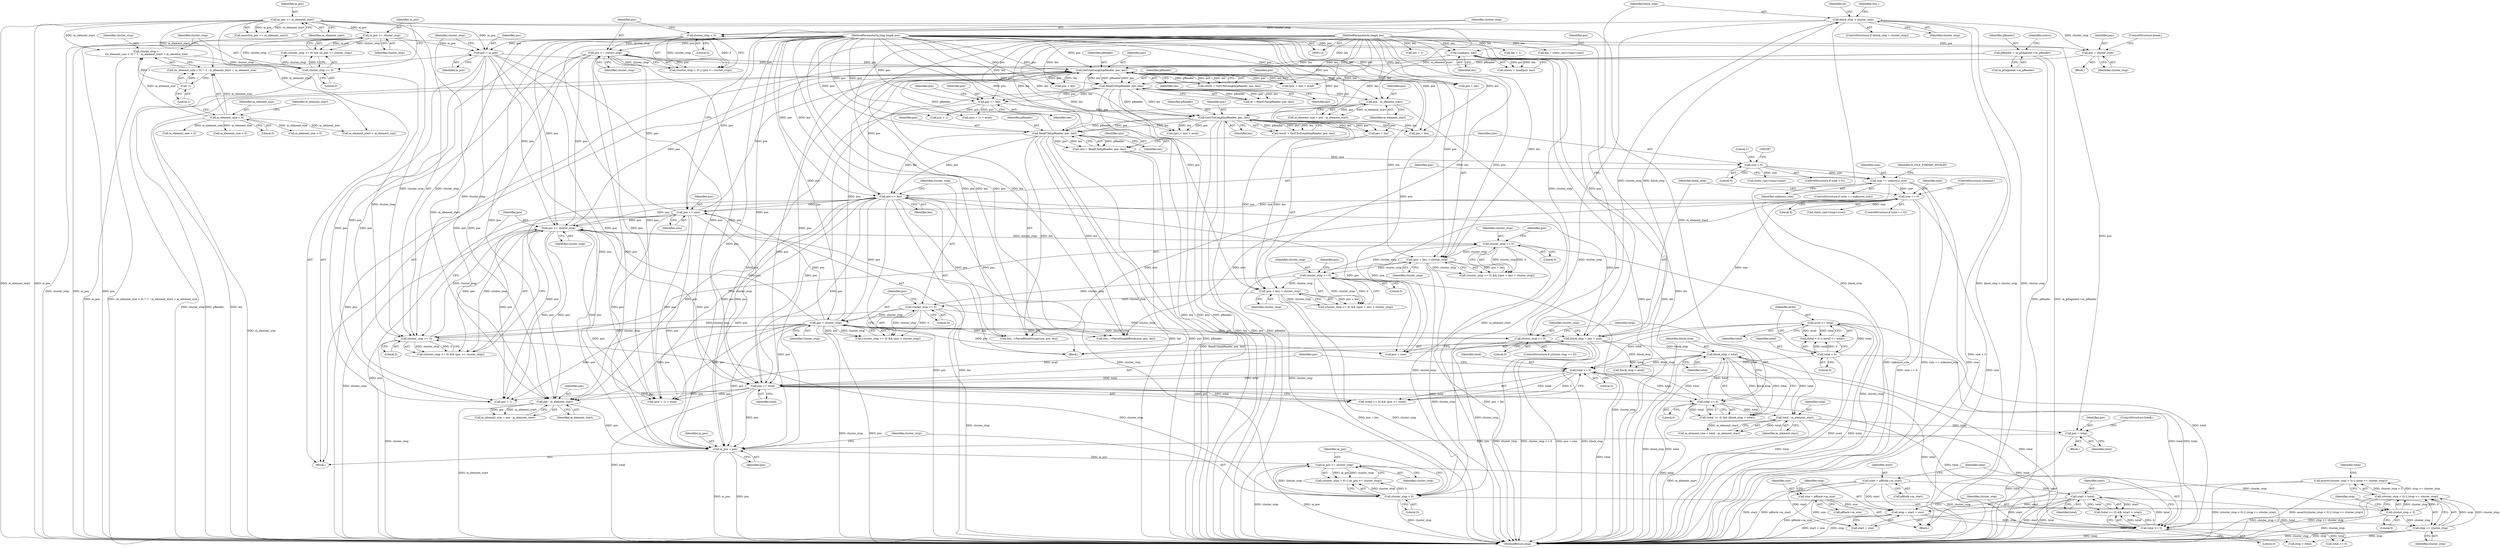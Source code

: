 digraph "0_Android_cc274e2abe8b2a6698a5c47d8aa4bb45f1f9538d_44@API" {
"1000578" [label="(Call,assert((cluster_stop < 0) || (stop <= cluster_stop)))"];
"1000579" [label="(Call,(cluster_stop < 0) || (stop <= cluster_stop))"];
"1000580" [label="(Call,cluster_stop < 0)"];
"1000523" [label="(Call,m_pos <= cluster_stop)"];
"1000515" [label="(Call,m_pos = pos)"];
"1000441" [label="(Call,pos = cluster_stop)"];
"1000427" [label="(Call,block_stop > cluster_stop)"];
"1000416" [label="(Call,block_stop = pos + size)"];
"1000397" [label="(Call,pos += len)"];
"1000377" [label="(Call,ReadUInt(pReader, pos, len))"];
"1000336" [label="(Call,GetUIntLength(pReader, pos, len))"];
"1000282" [label="(Call,ReadUInt(pReader, pos, len))"];
"1000241" [label="(Call,GetUIntLength(pReader, pos, len))"];
"1000165" [label="(Call,pReader = m_pSegment->m_pReader)"];
"1000120" [label="(MethodParameterIn,long long& pos)"];
"1000193" [label="(Call,pos = m_pos)"];
"1000160" [label="(Call,m_pos >= cluster_stop)"];
"1000136" [label="(Call,m_pos >= m_element_start)"];
"1000157" [label="(Call,cluster_stop >= 0)"];
"1000144" [label="(Call,cluster_stop =\n (m_element_size < 0) ? -1 : m_element_start + m_element_size)"];
"1000150" [label="(Call,-1)"];
"1000147" [label="(Call,m_element_size < 0)"];
"1000508" [label="(Call,pos <= cluster_stop)"];
"1000500" [label="(Call,pos += size)"];
"1000411" [label="(Call,size == 0)"];
"1000392" [label="(Call,size == unknown_size)"];
"1000382" [label="(Call,size < 0)"];
"1000375" [label="(Call,size = ReadUInt(pReader, pos, len))"];
"1000405" [label="(Call,pos > cluster_stop)"];
"1000402" [label="(Call,cluster_stop >= 0)"];
"1000356" [label="(Call,cluster_stop >= 0)"];
"1000264" [label="(Call,(pos + len) > cluster_stop)"];
"1000121" [label="(MethodParameterIn,long& len)"];
"1000261" [label="(Call,cluster_stop >= 0)"];
"1000200" [label="(Call,cluster_stop >= 0)"];
"1000505" [label="(Call,cluster_stop < 0)"];
"1000422" [label="(Call,cluster_stop >= 0)"];
"1000203" [label="(Call,pos >= cluster_stop)"];
"1000359" [label="(Call,(pos + len) > cluster_stop)"];
"1000212" [label="(Call,pos >= total)"];
"1000209" [label="(Call,total >= 0)"];
"1000187" [label="(Call,total < 0)"];
"1000448" [label="(Call,total >= 0)"];
"1000451" [label="(Call,block_stop > total)"];
"1000190" [label="(Call,avail <= total)"];
"1000126" [label="(Call,Load(pos, len))"];
"1000319" [label="(Call,pos += len)"];
"1000460" [label="(Call,pos = total)"];
"1000457" [label="(Call,total - m_element_start)"];
"1000222" [label="(Call,pos - m_element_start)"];
"1000315" [label="(Call,pos - m_element_start)"];
"1000520" [label="(Call,cluster_stop < 0)"];
"1000583" [label="(Call,stop <= cluster_stop)"];
"1000573" [label="(Call,stop = start + size)"];
"1000550" [label="(Call,start = pBlock->m_start)"];
"1000560" [label="(Call,start > total)"];
"1000557" [label="(Call,total >= 0)"];
"1000567" [label="(Call,size = pBlock->m_size)"];
"1000227" [label="(Call,(pos + 1) > avail)"];
"1000283" [label="(Identifier,pReader)"];
"1000204" [label="(Identifier,pos)"];
"1000224" [label="(Identifier,m_element_start)"];
"1000124" [label="(Call,status = Load(pos, len))"];
"1000241" [label="(Call,GetUIntLength(pReader, pos, len))"];
"1000359" [label="(Call,(pos + len) > cluster_stop)"];
"1000137" [label="(Identifier,m_pos)"];
"1000443" [label="(Identifier,cluster_stop)"];
"1000523" [label="(Call,m_pos <= cluster_stop)"];
"1000573" [label="(Call,stop = start + size)"];
"1000507" [label="(Literal,0)"];
"1000463" [label="(ControlStructure,break;)"];
"1000367" [label="(Call,(pos + len) > avail)"];
"1000416" [label="(Call,block_stop = pos + size)"];
"1000203" [label="(Call,pos >= cluster_stop)"];
"1000264" [label="(Call,(pos + len) > cluster_stop)"];
"1000406" [label="(Identifier,pos)"];
"1000458" [label="(Identifier,total)"];
"1000399" [label="(Identifier,len)"];
"1000166" [label="(Identifier,pReader)"];
"1000386" [label="(Call,static_cast<long>(size))"];
"1000552" [label="(Call,pBlock->m_start)"];
"1000357" [label="(Identifier,cluster_stop)"];
"1000567" [label="(Call,size = pBlock->m_size)"];
"1000187" [label="(Call,total < 0)"];
"1000417" [label="(Identifier,block_stop)"];
"1000272" [label="(Call,(pos + len) > avail)"];
"1000442" [label="(Identifier,pos)"];
"1000127" [label="(Identifier,pos)"];
"1000510" [label="(Identifier,cluster_stop)"];
"1000472" [label="(Call,static_cast<long>(size))"];
"1000201" [label="(Identifier,cluster_stop)"];
"1000428" [label="(Identifier,block_stop)"];
"1000375" [label="(Call,size = ReadUInt(pReader, pos, len))"];
"1000233" [label="(Call,len = 1)"];
"1000213" [label="(Identifier,pos)"];
"1000405" [label="(Call,pos > cluster_stop)"];
"1000135" [label="(Call,assert(m_pos >= m_element_start))"];
"1000260" [label="(Call,(cluster_stop >= 0) && ((pos + len) > cluster_stop))"];
"1000519" [label="(Call,(cluster_stop < 0) || (m_pos <= cluster_stop))"];
"1000450" [label="(Literal,0)"];
"1000268" [label="(Identifier,cluster_stop)"];
"1000325" [label="(Identifier,pos)"];
"1000434" [label="(Identifier,id)"];
"1000355" [label="(Call,(cluster_stop >= 0) && ((pos + len) > cluster_stop))"];
"1000470" [label="(Call,len = static_cast<long>(size))"];
"1000426" [label="(ControlStructure,if (block_stop > cluster_stop))"];
"1000506" [label="(Identifier,cluster_stop)"];
"1000404" [label="(Literal,0)"];
"1000188" [label="(Identifier,total)"];
"1000222" [label="(Call,pos - m_element_start)"];
"1000316" [label="(Identifier,pos)"];
"1000339" [label="(Identifier,len)"];
"1000199" [label="(Call,(cluster_stop >= 0) && (pos >= cluster_stop))"];
"1000423" [label="(Identifier,cluster_stop)"];
"1000460" [label="(Call,pos = total)"];
"1000165" [label="(Call,pReader = m_pSegment->m_pReader)"];
"1000209" [label="(Call,total >= 0)"];
"1000560" [label="(Call,start > total)"];
"1000173" [label="(Identifier,status)"];
"1000520" [label="(Call,cluster_stop < 0)"];
"1000361" [label="(Identifier,pos)"];
"1000496" [label="(Call,this_->ParseSimpleBlock(size, pos, len))"];
"1000194" [label="(Identifier,pos)"];
"1000336" [label="(Call,GetUIntLength(pReader, pos, len))"];
"1000265" [label="(Call,pos + len)"];
"1000517" [label="(Identifier,pos)"];
"1000524" [label="(Identifier,m_pos)"];
"1000329" [label="(Call,len = 1)"];
"1000324" [label="(Call,pos + 1)"];
"1000568" [label="(Identifier,size)"];
"1000152" [label="(Call,m_element_start + m_element_size)"];
"1000424" [label="(Literal,0)"];
"1000212" [label="(Call,pos >= total)"];
"1000381" [label="(ControlStructure,if (size < 0))"];
"1000429" [label="(Identifier,cluster_stop)"];
"1000159" [label="(Literal,0)"];
"1000191" [label="(Identifier,avail)"];
"1000120" [label="(MethodParameterIn,long long& pos)"];
"1000261" [label="(Call,cluster_stop >= 0)"];
"1000505" [label="(Call,cluster_stop < 0)"];
"1000162" [label="(Identifier,cluster_stop)"];
"1000418" [label="(Call,pos + size)"];
"1000217" [label="(Call,m_element_size < 0)"];
"1000138" [label="(Identifier,m_element_start)"];
"1000157" [label="(Call,cluster_stop >= 0)"];
"1000392" [label="(Call,size == unknown_size)"];
"1000550" [label="(Call,start = pBlock->m_start)"];
"1000144" [label="(Call,cluster_stop =\n (m_element_size < 0) ? -1 : m_element_start + m_element_size)"];
"1000500" [label="(Call,pos += size)"];
"1000410" [label="(ControlStructure,if (size == 0))"];
"1000588" [label="(Call,total >= 0)"];
"1000189" [label="(Literal,0)"];
"1000376" [label="(Identifier,size)"];
"1000382" [label="(Call,size < 0)"];
"1000384" [label="(Literal,0)"];
"1000579" [label="(Call,(cluster_stop < 0) || (stop <= cluster_stop))"];
"1000323" [label="(Call,(pos + 1) > avail)"];
"1000284" [label="(Identifier,pos)"];
"1000242" [label="(Identifier,pReader)"];
"1000282" [label="(Call,ReadUInt(pReader, pos, len))"];
"1000148" [label="(Identifier,m_element_size)"];
"1000228" [label="(Call,pos + 1)"];
"1000530" [label="(Block,)"];
"1000153" [label="(Identifier,m_element_start)"];
"1000412" [label="(Identifier,size)"];
"1000396" [label="(Identifier,E_FILE_FORMAT_INVALID)"];
"1000561" [label="(Identifier,start)"];
"1000334" [label="(Call,result = GetUIntLength(pReader, pos, len))"];
"1000448" [label="(Call,total >= 0)"];
"1000427" [label="(Call,block_stop > cluster_stop)"];
"1000393" [label="(Identifier,size)"];
"1000444" [label="(ControlStructure,break;)"];
"1000451" [label="(Call,block_stop > total)"];
"1000582" [label="(Literal,0)"];
"1000151" [label="(Literal,1)"];
"1000379" [label="(Identifier,pos)"];
"1000459" [label="(Identifier,m_element_start)"];
"1000263" [label="(Literal,0)"];
"1000190" [label="(Call,avail <= total)"];
"1000161" [label="(Identifier,m_pos)"];
"1000452" [label="(Identifier,block_stop)"];
"1000455" [label="(Call,m_element_size = total - m_element_start)"];
"1000461" [label="(Identifier,pos)"];
"1000285" [label="(Identifier,len)"];
"1000585" [label="(Identifier,cluster_stop)"];
"1000200" [label="(Call,cluster_stop >= 0)"];
"1000186" [label="(Call,(total < 0) || (avail <= total))"];
"1000411" [label="(Call,size == 0)"];
"1000525" [label="(Identifier,cluster_stop)"];
"1000558" [label="(Identifier,total)"];
"1000195" [label="(Identifier,m_pos)"];
"1000383" [label="(Identifier,size)"];
"1000583" [label="(Call,stop <= cluster_stop)"];
"1000380" [label="(Identifier,len)"];
"1000569" [label="(Call,pBlock->m_size)"];
"1000557" [label="(Call,total >= 0)"];
"1000337" [label="(Identifier,pReader)"];
"1000521" [label="(Identifier,cluster_stop)"];
"1000447" [label="(Call,(total >= 0) && (block_stop > total))"];
"1000377" [label="(Call,ReadUInt(pReader, pos, len))"];
"1000441" [label="(Call,pos = cluster_stop)"];
"1000315" [label="(Call,pos - m_element_start)"];
"1000266" [label="(Identifier,pos)"];
"1000211" [label="(Literal,0)"];
"1000197" [label="(Block,)"];
"1000126" [label="(Call,Load(pos, len))"];
"1000244" [label="(Identifier,len)"];
"1000363" [label="(Identifier,cluster_stop)"];
"1000478" [label="(Identifier,this_)"];
"1000407" [label="(Identifier,cluster_stop)"];
"1000146" [label="(Call,(m_element_size < 0) ? -1 : m_element_start + m_element_size)"];
"1000121" [label="(MethodParameterIn,long& len)"];
"1000516" [label="(Identifier,m_pos)"];
"1000522" [label="(Literal,0)"];
"1000158" [label="(Identifier,cluster_stop)"];
"1000502" [label="(Identifier,size)"];
"1000149" [label="(Literal,0)"];
"1000223" [label="(Identifier,pos)"];
"1000122" [label="(Block,)"];
"1000574" [label="(Identifier,stop)"];
"1000401" [label="(Call,(cluster_stop >= 0) && (pos > cluster_stop))"];
"1000147" [label="(Call,m_element_size < 0)"];
"1000394" [label="(Identifier,unknown_size)"];
"1000562" [label="(Identifier,total)"];
"1000193" [label="(Call,pos = m_pos)"];
"1000449" [label="(Identifier,total)"];
"1000591" [label="(Call,stop > total)"];
"1000512" [label="(Call,m_element_size > 0)"];
"1000391" [label="(ControlStructure,if (size == unknown_size))"];
"1000262" [label="(Identifier,cluster_stop)"];
"1000414" [label="(ControlStructure,continue;)"];
"1000320" [label="(Identifier,pos)"];
"1000338" [label="(Identifier,pos)"];
"1000580" [label="(Call,cluster_stop < 0)"];
"1000192" [label="(Identifier,total)"];
"1000378" [label="(Identifier,pReader)"];
"1000239" [label="(Call,result = GetUIntLength(pReader, pos, len))"];
"1000599" [label="(MethodReturn,long)"];
"1000280" [label="(Call,id = ReadUInt(pReader, pos, len))"];
"1000156" [label="(Call,(cluster_stop >= 0) && (m_pos >= cluster_stop))"];
"1000128" [label="(Identifier,len)"];
"1000575" [label="(Call,start + size)"];
"1000321" [label="(Identifier,len)"];
"1000589" [label="(Identifier,total)"];
"1000220" [label="(Call,m_element_size = pos - m_element_start)"];
"1000584" [label="(Identifier,stop)"];
"1000150" [label="(Call,-1)"];
"1000454" [label="(Block,)"];
"1000313" [label="(Call,m_element_size = pos - m_element_start)"];
"1000210" [label="(Identifier,total)"];
"1000368" [label="(Call,pos + len)"];
"1000581" [label="(Identifier,cluster_stop)"];
"1000509" [label="(Identifier,pos)"];
"1000390" [label="(Literal,1)"];
"1000578" [label="(Call,assert((cluster_stop < 0) || (stop <= cluster_stop)))"];
"1000508" [label="(Call,pos <= cluster_stop)"];
"1000453" [label="(Identifier,total)"];
"1000145" [label="(Identifier,cluster_stop)"];
"1000214" [label="(Identifier,total)"];
"1000397" [label="(Call,pos += len)"];
"1000457" [label="(Call,total - m_element_start)"];
"1000205" [label="(Identifier,cluster_stop)"];
"1000402" [label="(Call,cluster_stop >= 0)"];
"1000559" [label="(Literal,0)"];
"1000501" [label="(Identifier,pos)"];
"1000487" [label="(Call,this_->ParseBlockGroup(size, pos, len))"];
"1000466" [label="(Call,block_stop > avail)"];
"1000515" [label="(Call,m_pos = pos)"];
"1000413" [label="(Literal,0)"];
"1000273" [label="(Call,pos + len)"];
"1000356" [label="(Call,cluster_stop >= 0)"];
"1000358" [label="(Literal,0)"];
"1000319" [label="(Call,pos += len)"];
"1000551" [label="(Identifier,start)"];
"1000556" [label="(Call,(total >= 0) && (start > total))"];
"1000243" [label="(Identifier,pos)"];
"1000430" [label="(Block,)"];
"1000504" [label="(Call,(cluster_stop < 0) || (pos <= cluster_stop))"];
"1000421" [label="(ControlStructure,if (cluster_stop >= 0))"];
"1000398" [label="(Identifier,pos)"];
"1000360" [label="(Call,pos + len)"];
"1000422" [label="(Call,cluster_stop >= 0)"];
"1000208" [label="(Call,(total >= 0) && (pos >= total))"];
"1000317" [label="(Identifier,m_element_start)"];
"1000160" [label="(Call,m_pos >= cluster_stop)"];
"1000462" [label="(Identifier,total)"];
"1000202" [label="(Literal,0)"];
"1000167" [label="(Call,m_pSegment->m_pReader)"];
"1000403" [label="(Identifier,cluster_stop)"];
"1000310" [label="(Call,m_element_size < 0)"];
"1000136" [label="(Call,m_pos >= m_element_start)"];
"1000578" -> "1000530"  [label="AST: "];
"1000578" -> "1000579"  [label="CFG: "];
"1000579" -> "1000578"  [label="AST: "];
"1000589" -> "1000578"  [label="CFG: "];
"1000578" -> "1000599"  [label="DDG: (cluster_stop < 0) || (stop <= cluster_stop)"];
"1000578" -> "1000599"  [label="DDG: assert((cluster_stop < 0) || (stop <= cluster_stop))"];
"1000579" -> "1000578"  [label="DDG: cluster_stop < 0"];
"1000579" -> "1000578"  [label="DDG: stop <= cluster_stop"];
"1000579" -> "1000580"  [label="CFG: "];
"1000579" -> "1000583"  [label="CFG: "];
"1000580" -> "1000579"  [label="AST: "];
"1000583" -> "1000579"  [label="AST: "];
"1000579" -> "1000599"  [label="DDG: cluster_stop < 0"];
"1000579" -> "1000599"  [label="DDG: stop <= cluster_stop"];
"1000580" -> "1000579"  [label="DDG: cluster_stop"];
"1000580" -> "1000579"  [label="DDG: 0"];
"1000583" -> "1000579"  [label="DDG: stop"];
"1000583" -> "1000579"  [label="DDG: cluster_stop"];
"1000580" -> "1000582"  [label="CFG: "];
"1000581" -> "1000580"  [label="AST: "];
"1000582" -> "1000580"  [label="AST: "];
"1000584" -> "1000580"  [label="CFG: "];
"1000580" -> "1000599"  [label="DDG: cluster_stop"];
"1000523" -> "1000580"  [label="DDG: cluster_stop"];
"1000520" -> "1000580"  [label="DDG: cluster_stop"];
"1000580" -> "1000583"  [label="DDG: cluster_stop"];
"1000523" -> "1000519"  [label="AST: "];
"1000523" -> "1000525"  [label="CFG: "];
"1000524" -> "1000523"  [label="AST: "];
"1000525" -> "1000523"  [label="AST: "];
"1000519" -> "1000523"  [label="CFG: "];
"1000523" -> "1000599"  [label="DDG: cluster_stop"];
"1000523" -> "1000599"  [label="DDG: m_pos"];
"1000523" -> "1000519"  [label="DDG: m_pos"];
"1000523" -> "1000519"  [label="DDG: cluster_stop"];
"1000515" -> "1000523"  [label="DDG: m_pos"];
"1000520" -> "1000523"  [label="DDG: cluster_stop"];
"1000515" -> "1000122"  [label="AST: "];
"1000515" -> "1000517"  [label="CFG: "];
"1000516" -> "1000515"  [label="AST: "];
"1000517" -> "1000515"  [label="AST: "];
"1000521" -> "1000515"  [label="CFG: "];
"1000515" -> "1000599"  [label="DDG: m_pos"];
"1000515" -> "1000599"  [label="DDG: pos"];
"1000441" -> "1000515"  [label="DDG: pos"];
"1000460" -> "1000515"  [label="DDG: pos"];
"1000193" -> "1000515"  [label="DDG: pos"];
"1000222" -> "1000515"  [label="DDG: pos"];
"1000508" -> "1000515"  [label="DDG: pos"];
"1000315" -> "1000515"  [label="DDG: pos"];
"1000500" -> "1000515"  [label="DDG: pos"];
"1000405" -> "1000515"  [label="DDG: pos"];
"1000203" -> "1000515"  [label="DDG: pos"];
"1000282" -> "1000515"  [label="DDG: pos"];
"1000397" -> "1000515"  [label="DDG: pos"];
"1000212" -> "1000515"  [label="DDG: pos"];
"1000120" -> "1000515"  [label="DDG: pos"];
"1000441" -> "1000430"  [label="AST: "];
"1000441" -> "1000443"  [label="CFG: "];
"1000442" -> "1000441"  [label="AST: "];
"1000443" -> "1000441"  [label="AST: "];
"1000444" -> "1000441"  [label="CFG: "];
"1000427" -> "1000441"  [label="DDG: cluster_stop"];
"1000120" -> "1000441"  [label="DDG: pos"];
"1000427" -> "1000426"  [label="AST: "];
"1000427" -> "1000429"  [label="CFG: "];
"1000428" -> "1000427"  [label="AST: "];
"1000429" -> "1000427"  [label="AST: "];
"1000434" -> "1000427"  [label="CFG: "];
"1000478" -> "1000427"  [label="CFG: "];
"1000427" -> "1000599"  [label="DDG: block_stop"];
"1000427" -> "1000599"  [label="DDG: block_stop > cluster_stop"];
"1000427" -> "1000599"  [label="DDG: cluster_stop"];
"1000416" -> "1000427"  [label="DDG: block_stop"];
"1000422" -> "1000427"  [label="DDG: cluster_stop"];
"1000427" -> "1000505"  [label="DDG: cluster_stop"];
"1000427" -> "1000520"  [label="DDG: cluster_stop"];
"1000416" -> "1000197"  [label="AST: "];
"1000416" -> "1000418"  [label="CFG: "];
"1000417" -> "1000416"  [label="AST: "];
"1000418" -> "1000416"  [label="AST: "];
"1000423" -> "1000416"  [label="CFG: "];
"1000416" -> "1000599"  [label="DDG: pos + size"];
"1000416" -> "1000599"  [label="DDG: block_stop"];
"1000397" -> "1000416"  [label="DDG: pos"];
"1000405" -> "1000416"  [label="DDG: pos"];
"1000120" -> "1000416"  [label="DDG: pos"];
"1000411" -> "1000416"  [label="DDG: size"];
"1000416" -> "1000451"  [label="DDG: block_stop"];
"1000416" -> "1000466"  [label="DDG: block_stop"];
"1000397" -> "1000197"  [label="AST: "];
"1000397" -> "1000399"  [label="CFG: "];
"1000398" -> "1000397"  [label="AST: "];
"1000399" -> "1000397"  [label="AST: "];
"1000403" -> "1000397"  [label="CFG: "];
"1000397" -> "1000599"  [label="DDG: pos"];
"1000397" -> "1000599"  [label="DDG: len"];
"1000397" -> "1000203"  [label="DDG: pos"];
"1000397" -> "1000212"  [label="DDG: pos"];
"1000397" -> "1000222"  [label="DDG: pos"];
"1000397" -> "1000227"  [label="DDG: pos"];
"1000397" -> "1000228"  [label="DDG: pos"];
"1000397" -> "1000241"  [label="DDG: pos"];
"1000377" -> "1000397"  [label="DDG: len"];
"1000377" -> "1000397"  [label="DDG: pos"];
"1000121" -> "1000397"  [label="DDG: len"];
"1000120" -> "1000397"  [label="DDG: pos"];
"1000397" -> "1000405"  [label="DDG: pos"];
"1000397" -> "1000418"  [label="DDG: pos"];
"1000397" -> "1000487"  [label="DDG: pos"];
"1000397" -> "1000496"  [label="DDG: pos"];
"1000397" -> "1000500"  [label="DDG: pos"];
"1000377" -> "1000375"  [label="AST: "];
"1000377" -> "1000380"  [label="CFG: "];
"1000378" -> "1000377"  [label="AST: "];
"1000379" -> "1000377"  [label="AST: "];
"1000380" -> "1000377"  [label="AST: "];
"1000375" -> "1000377"  [label="CFG: "];
"1000377" -> "1000599"  [label="DDG: len"];
"1000377" -> "1000599"  [label="DDG: pos"];
"1000377" -> "1000599"  [label="DDG: pReader"];
"1000377" -> "1000241"  [label="DDG: pReader"];
"1000377" -> "1000241"  [label="DDG: len"];
"1000377" -> "1000375"  [label="DDG: pReader"];
"1000377" -> "1000375"  [label="DDG: pos"];
"1000377" -> "1000375"  [label="DDG: len"];
"1000336" -> "1000377"  [label="DDG: pReader"];
"1000336" -> "1000377"  [label="DDG: pos"];
"1000336" -> "1000377"  [label="DDG: len"];
"1000120" -> "1000377"  [label="DDG: pos"];
"1000121" -> "1000377"  [label="DDG: len"];
"1000377" -> "1000487"  [label="DDG: len"];
"1000377" -> "1000496"  [label="DDG: len"];
"1000336" -> "1000334"  [label="AST: "];
"1000336" -> "1000339"  [label="CFG: "];
"1000337" -> "1000336"  [label="AST: "];
"1000338" -> "1000336"  [label="AST: "];
"1000339" -> "1000336"  [label="AST: "];
"1000334" -> "1000336"  [label="CFG: "];
"1000336" -> "1000599"  [label="DDG: len"];
"1000336" -> "1000599"  [label="DDG: pos"];
"1000336" -> "1000599"  [label="DDG: pReader"];
"1000336" -> "1000334"  [label="DDG: pReader"];
"1000336" -> "1000334"  [label="DDG: pos"];
"1000336" -> "1000334"  [label="DDG: len"];
"1000282" -> "1000336"  [label="DDG: pReader"];
"1000282" -> "1000336"  [label="DDG: len"];
"1000120" -> "1000336"  [label="DDG: pos"];
"1000319" -> "1000336"  [label="DDG: pos"];
"1000121" -> "1000336"  [label="DDG: len"];
"1000336" -> "1000359"  [label="DDG: pos"];
"1000336" -> "1000359"  [label="DDG: len"];
"1000336" -> "1000360"  [label="DDG: pos"];
"1000336" -> "1000360"  [label="DDG: len"];
"1000336" -> "1000367"  [label="DDG: pos"];
"1000336" -> "1000367"  [label="DDG: len"];
"1000336" -> "1000368"  [label="DDG: pos"];
"1000336" -> "1000368"  [label="DDG: len"];
"1000282" -> "1000280"  [label="AST: "];
"1000282" -> "1000285"  [label="CFG: "];
"1000283" -> "1000282"  [label="AST: "];
"1000284" -> "1000282"  [label="AST: "];
"1000285" -> "1000282"  [label="AST: "];
"1000280" -> "1000282"  [label="CFG: "];
"1000282" -> "1000599"  [label="DDG: len"];
"1000282" -> "1000599"  [label="DDG: pos"];
"1000282" -> "1000599"  [label="DDG: pReader"];
"1000282" -> "1000280"  [label="DDG: pReader"];
"1000282" -> "1000280"  [label="DDG: pos"];
"1000282" -> "1000280"  [label="DDG: len"];
"1000241" -> "1000282"  [label="DDG: pReader"];
"1000241" -> "1000282"  [label="DDG: pos"];
"1000241" -> "1000282"  [label="DDG: len"];
"1000120" -> "1000282"  [label="DDG: pos"];
"1000121" -> "1000282"  [label="DDG: len"];
"1000282" -> "1000315"  [label="DDG: pos"];
"1000282" -> "1000319"  [label="DDG: len"];
"1000282" -> "1000319"  [label="DDG: pos"];
"1000241" -> "1000239"  [label="AST: "];
"1000241" -> "1000244"  [label="CFG: "];
"1000242" -> "1000241"  [label="AST: "];
"1000243" -> "1000241"  [label="AST: "];
"1000244" -> "1000241"  [label="AST: "];
"1000239" -> "1000241"  [label="CFG: "];
"1000241" -> "1000599"  [label="DDG: pReader"];
"1000241" -> "1000599"  [label="DDG: len"];
"1000241" -> "1000599"  [label="DDG: pos"];
"1000241" -> "1000239"  [label="DDG: pReader"];
"1000241" -> "1000239"  [label="DDG: pos"];
"1000241" -> "1000239"  [label="DDG: len"];
"1000165" -> "1000241"  [label="DDG: pReader"];
"1000120" -> "1000241"  [label="DDG: pos"];
"1000193" -> "1000241"  [label="DDG: pos"];
"1000508" -> "1000241"  [label="DDG: pos"];
"1000500" -> "1000241"  [label="DDG: pos"];
"1000405" -> "1000241"  [label="DDG: pos"];
"1000203" -> "1000241"  [label="DDG: pos"];
"1000212" -> "1000241"  [label="DDG: pos"];
"1000126" -> "1000241"  [label="DDG: len"];
"1000121" -> "1000241"  [label="DDG: len"];
"1000241" -> "1000264"  [label="DDG: pos"];
"1000241" -> "1000264"  [label="DDG: len"];
"1000241" -> "1000265"  [label="DDG: pos"];
"1000241" -> "1000265"  [label="DDG: len"];
"1000241" -> "1000272"  [label="DDG: pos"];
"1000241" -> "1000272"  [label="DDG: len"];
"1000241" -> "1000273"  [label="DDG: pos"];
"1000241" -> "1000273"  [label="DDG: len"];
"1000165" -> "1000122"  [label="AST: "];
"1000165" -> "1000167"  [label="CFG: "];
"1000166" -> "1000165"  [label="AST: "];
"1000167" -> "1000165"  [label="AST: "];
"1000173" -> "1000165"  [label="CFG: "];
"1000165" -> "1000599"  [label="DDG: pReader"];
"1000165" -> "1000599"  [label="DDG: m_pSegment->m_pReader"];
"1000120" -> "1000119"  [label="AST: "];
"1000120" -> "1000599"  [label="DDG: pos"];
"1000120" -> "1000126"  [label="DDG: pos"];
"1000120" -> "1000193"  [label="DDG: pos"];
"1000120" -> "1000203"  [label="DDG: pos"];
"1000120" -> "1000212"  [label="DDG: pos"];
"1000120" -> "1000222"  [label="DDG: pos"];
"1000120" -> "1000227"  [label="DDG: pos"];
"1000120" -> "1000228"  [label="DDG: pos"];
"1000120" -> "1000264"  [label="DDG: pos"];
"1000120" -> "1000265"  [label="DDG: pos"];
"1000120" -> "1000272"  [label="DDG: pos"];
"1000120" -> "1000273"  [label="DDG: pos"];
"1000120" -> "1000315"  [label="DDG: pos"];
"1000120" -> "1000319"  [label="DDG: pos"];
"1000120" -> "1000323"  [label="DDG: pos"];
"1000120" -> "1000324"  [label="DDG: pos"];
"1000120" -> "1000359"  [label="DDG: pos"];
"1000120" -> "1000360"  [label="DDG: pos"];
"1000120" -> "1000367"  [label="DDG: pos"];
"1000120" -> "1000368"  [label="DDG: pos"];
"1000120" -> "1000405"  [label="DDG: pos"];
"1000120" -> "1000418"  [label="DDG: pos"];
"1000120" -> "1000460"  [label="DDG: pos"];
"1000120" -> "1000487"  [label="DDG: pos"];
"1000120" -> "1000496"  [label="DDG: pos"];
"1000120" -> "1000500"  [label="DDG: pos"];
"1000120" -> "1000508"  [label="DDG: pos"];
"1000193" -> "1000122"  [label="AST: "];
"1000193" -> "1000195"  [label="CFG: "];
"1000194" -> "1000193"  [label="AST: "];
"1000195" -> "1000193"  [label="AST: "];
"1000201" -> "1000193"  [label="CFG: "];
"1000193" -> "1000599"  [label="DDG: m_pos"];
"1000160" -> "1000193"  [label="DDG: m_pos"];
"1000136" -> "1000193"  [label="DDG: m_pos"];
"1000193" -> "1000203"  [label="DDG: pos"];
"1000193" -> "1000212"  [label="DDG: pos"];
"1000193" -> "1000222"  [label="DDG: pos"];
"1000193" -> "1000227"  [label="DDG: pos"];
"1000193" -> "1000228"  [label="DDG: pos"];
"1000160" -> "1000156"  [label="AST: "];
"1000160" -> "1000162"  [label="CFG: "];
"1000161" -> "1000160"  [label="AST: "];
"1000162" -> "1000160"  [label="AST: "];
"1000156" -> "1000160"  [label="CFG: "];
"1000160" -> "1000599"  [label="DDG: cluster_stop"];
"1000160" -> "1000599"  [label="DDG: m_pos"];
"1000160" -> "1000156"  [label="DDG: m_pos"];
"1000160" -> "1000156"  [label="DDG: cluster_stop"];
"1000136" -> "1000160"  [label="DDG: m_pos"];
"1000157" -> "1000160"  [label="DDG: cluster_stop"];
"1000160" -> "1000200"  [label="DDG: cluster_stop"];
"1000136" -> "1000135"  [label="AST: "];
"1000136" -> "1000138"  [label="CFG: "];
"1000137" -> "1000136"  [label="AST: "];
"1000138" -> "1000136"  [label="AST: "];
"1000135" -> "1000136"  [label="CFG: "];
"1000136" -> "1000599"  [label="DDG: m_element_start"];
"1000136" -> "1000599"  [label="DDG: m_pos"];
"1000136" -> "1000135"  [label="DDG: m_pos"];
"1000136" -> "1000135"  [label="DDG: m_element_start"];
"1000136" -> "1000144"  [label="DDG: m_element_start"];
"1000136" -> "1000146"  [label="DDG: m_element_start"];
"1000136" -> "1000152"  [label="DDG: m_element_start"];
"1000136" -> "1000222"  [label="DDG: m_element_start"];
"1000136" -> "1000315"  [label="DDG: m_element_start"];
"1000136" -> "1000457"  [label="DDG: m_element_start"];
"1000157" -> "1000156"  [label="AST: "];
"1000157" -> "1000159"  [label="CFG: "];
"1000158" -> "1000157"  [label="AST: "];
"1000159" -> "1000157"  [label="AST: "];
"1000161" -> "1000157"  [label="CFG: "];
"1000156" -> "1000157"  [label="CFG: "];
"1000157" -> "1000599"  [label="DDG: cluster_stop"];
"1000157" -> "1000156"  [label="DDG: cluster_stop"];
"1000157" -> "1000156"  [label="DDG: 0"];
"1000144" -> "1000157"  [label="DDG: cluster_stop"];
"1000157" -> "1000200"  [label="DDG: cluster_stop"];
"1000144" -> "1000122"  [label="AST: "];
"1000144" -> "1000146"  [label="CFG: "];
"1000145" -> "1000144"  [label="AST: "];
"1000146" -> "1000144"  [label="AST: "];
"1000158" -> "1000144"  [label="CFG: "];
"1000144" -> "1000599"  [label="DDG: (m_element_size < 0) ? -1 : m_element_start + m_element_size"];
"1000150" -> "1000144"  [label="DDG: 1"];
"1000147" -> "1000144"  [label="DDG: m_element_size"];
"1000150" -> "1000146"  [label="AST: "];
"1000150" -> "1000151"  [label="CFG: "];
"1000151" -> "1000150"  [label="AST: "];
"1000146" -> "1000150"  [label="CFG: "];
"1000150" -> "1000146"  [label="DDG: 1"];
"1000147" -> "1000146"  [label="AST: "];
"1000147" -> "1000149"  [label="CFG: "];
"1000148" -> "1000147"  [label="AST: "];
"1000149" -> "1000147"  [label="AST: "];
"1000151" -> "1000147"  [label="CFG: "];
"1000153" -> "1000147"  [label="CFG: "];
"1000147" -> "1000599"  [label="DDG: m_element_size"];
"1000147" -> "1000146"  [label="DDG: m_element_size"];
"1000147" -> "1000152"  [label="DDG: m_element_size"];
"1000147" -> "1000217"  [label="DDG: m_element_size"];
"1000147" -> "1000310"  [label="DDG: m_element_size"];
"1000147" -> "1000512"  [label="DDG: m_element_size"];
"1000508" -> "1000504"  [label="AST: "];
"1000508" -> "1000510"  [label="CFG: "];
"1000509" -> "1000508"  [label="AST: "];
"1000510" -> "1000508"  [label="AST: "];
"1000504" -> "1000508"  [label="CFG: "];
"1000508" -> "1000200"  [label="DDG: cluster_stop"];
"1000508" -> "1000203"  [label="DDG: pos"];
"1000508" -> "1000212"  [label="DDG: pos"];
"1000508" -> "1000222"  [label="DDG: pos"];
"1000508" -> "1000227"  [label="DDG: pos"];
"1000508" -> "1000228"  [label="DDG: pos"];
"1000508" -> "1000504"  [label="DDG: pos"];
"1000508" -> "1000504"  [label="DDG: cluster_stop"];
"1000500" -> "1000508"  [label="DDG: pos"];
"1000505" -> "1000508"  [label="DDG: cluster_stop"];
"1000500" -> "1000197"  [label="AST: "];
"1000500" -> "1000502"  [label="CFG: "];
"1000501" -> "1000500"  [label="AST: "];
"1000502" -> "1000500"  [label="AST: "];
"1000506" -> "1000500"  [label="CFG: "];
"1000500" -> "1000599"  [label="DDG: size"];
"1000500" -> "1000203"  [label="DDG: pos"];
"1000500" -> "1000212"  [label="DDG: pos"];
"1000500" -> "1000222"  [label="DDG: pos"];
"1000500" -> "1000227"  [label="DDG: pos"];
"1000500" -> "1000228"  [label="DDG: pos"];
"1000411" -> "1000500"  [label="DDG: size"];
"1000405" -> "1000500"  [label="DDG: pos"];
"1000411" -> "1000410"  [label="AST: "];
"1000411" -> "1000413"  [label="CFG: "];
"1000412" -> "1000411"  [label="AST: "];
"1000413" -> "1000411"  [label="AST: "];
"1000414" -> "1000411"  [label="CFG: "];
"1000417" -> "1000411"  [label="CFG: "];
"1000411" -> "1000599"  [label="DDG: size == 0"];
"1000411" -> "1000599"  [label="DDG: size"];
"1000392" -> "1000411"  [label="DDG: size"];
"1000411" -> "1000418"  [label="DDG: size"];
"1000411" -> "1000472"  [label="DDG: size"];
"1000411" -> "1000487"  [label="DDG: size"];
"1000411" -> "1000496"  [label="DDG: size"];
"1000392" -> "1000391"  [label="AST: "];
"1000392" -> "1000394"  [label="CFG: "];
"1000393" -> "1000392"  [label="AST: "];
"1000394" -> "1000392"  [label="AST: "];
"1000396" -> "1000392"  [label="CFG: "];
"1000398" -> "1000392"  [label="CFG: "];
"1000392" -> "1000599"  [label="DDG: unknown_size"];
"1000392" -> "1000599"  [label="DDG: size == unknown_size"];
"1000392" -> "1000599"  [label="DDG: size"];
"1000382" -> "1000392"  [label="DDG: size"];
"1000382" -> "1000381"  [label="AST: "];
"1000382" -> "1000384"  [label="CFG: "];
"1000383" -> "1000382"  [label="AST: "];
"1000384" -> "1000382"  [label="AST: "];
"1000387" -> "1000382"  [label="CFG: "];
"1000390" -> "1000382"  [label="CFG: "];
"1000382" -> "1000599"  [label="DDG: size < 0"];
"1000375" -> "1000382"  [label="DDG: size"];
"1000382" -> "1000386"  [label="DDG: size"];
"1000375" -> "1000197"  [label="AST: "];
"1000376" -> "1000375"  [label="AST: "];
"1000383" -> "1000375"  [label="CFG: "];
"1000375" -> "1000599"  [label="DDG: ReadUInt(pReader, pos, len)"];
"1000405" -> "1000401"  [label="AST: "];
"1000405" -> "1000407"  [label="CFG: "];
"1000406" -> "1000405"  [label="AST: "];
"1000407" -> "1000405"  [label="AST: "];
"1000401" -> "1000405"  [label="CFG: "];
"1000405" -> "1000599"  [label="DDG: cluster_stop"];
"1000405" -> "1000599"  [label="DDG: pos"];
"1000405" -> "1000200"  [label="DDG: cluster_stop"];
"1000405" -> "1000203"  [label="DDG: pos"];
"1000405" -> "1000212"  [label="DDG: pos"];
"1000405" -> "1000222"  [label="DDG: pos"];
"1000405" -> "1000227"  [label="DDG: pos"];
"1000405" -> "1000228"  [label="DDG: pos"];
"1000405" -> "1000401"  [label="DDG: pos"];
"1000405" -> "1000401"  [label="DDG: cluster_stop"];
"1000402" -> "1000405"  [label="DDG: cluster_stop"];
"1000405" -> "1000418"  [label="DDG: pos"];
"1000405" -> "1000422"  [label="DDG: cluster_stop"];
"1000405" -> "1000487"  [label="DDG: pos"];
"1000405" -> "1000496"  [label="DDG: pos"];
"1000402" -> "1000401"  [label="AST: "];
"1000402" -> "1000404"  [label="CFG: "];
"1000403" -> "1000402"  [label="AST: "];
"1000404" -> "1000402"  [label="AST: "];
"1000406" -> "1000402"  [label="CFG: "];
"1000401" -> "1000402"  [label="CFG: "];
"1000402" -> "1000599"  [label="DDG: cluster_stop"];
"1000402" -> "1000200"  [label="DDG: cluster_stop"];
"1000402" -> "1000401"  [label="DDG: cluster_stop"];
"1000402" -> "1000401"  [label="DDG: 0"];
"1000356" -> "1000402"  [label="DDG: cluster_stop"];
"1000359" -> "1000402"  [label="DDG: cluster_stop"];
"1000402" -> "1000422"  [label="DDG: cluster_stop"];
"1000356" -> "1000355"  [label="AST: "];
"1000356" -> "1000358"  [label="CFG: "];
"1000357" -> "1000356"  [label="AST: "];
"1000358" -> "1000356"  [label="AST: "];
"1000361" -> "1000356"  [label="CFG: "];
"1000355" -> "1000356"  [label="CFG: "];
"1000356" -> "1000599"  [label="DDG: cluster_stop"];
"1000356" -> "1000355"  [label="DDG: cluster_stop"];
"1000356" -> "1000355"  [label="DDG: 0"];
"1000264" -> "1000356"  [label="DDG: cluster_stop"];
"1000261" -> "1000356"  [label="DDG: cluster_stop"];
"1000356" -> "1000359"  [label="DDG: cluster_stop"];
"1000264" -> "1000260"  [label="AST: "];
"1000264" -> "1000268"  [label="CFG: "];
"1000265" -> "1000264"  [label="AST: "];
"1000268" -> "1000264"  [label="AST: "];
"1000260" -> "1000264"  [label="CFG: "];
"1000264" -> "1000599"  [label="DDG: pos + len"];
"1000264" -> "1000599"  [label="DDG: cluster_stop"];
"1000264" -> "1000260"  [label="DDG: pos + len"];
"1000264" -> "1000260"  [label="DDG: cluster_stop"];
"1000121" -> "1000264"  [label="DDG: len"];
"1000261" -> "1000264"  [label="DDG: cluster_stop"];
"1000264" -> "1000520"  [label="DDG: cluster_stop"];
"1000121" -> "1000119"  [label="AST: "];
"1000121" -> "1000599"  [label="DDG: len"];
"1000121" -> "1000126"  [label="DDG: len"];
"1000121" -> "1000233"  [label="DDG: len"];
"1000121" -> "1000265"  [label="DDG: len"];
"1000121" -> "1000272"  [label="DDG: len"];
"1000121" -> "1000273"  [label="DDG: len"];
"1000121" -> "1000319"  [label="DDG: len"];
"1000121" -> "1000329"  [label="DDG: len"];
"1000121" -> "1000359"  [label="DDG: len"];
"1000121" -> "1000360"  [label="DDG: len"];
"1000121" -> "1000367"  [label="DDG: len"];
"1000121" -> "1000368"  [label="DDG: len"];
"1000121" -> "1000470"  [label="DDG: len"];
"1000121" -> "1000487"  [label="DDG: len"];
"1000121" -> "1000496"  [label="DDG: len"];
"1000261" -> "1000260"  [label="AST: "];
"1000261" -> "1000263"  [label="CFG: "];
"1000262" -> "1000261"  [label="AST: "];
"1000263" -> "1000261"  [label="AST: "];
"1000266" -> "1000261"  [label="CFG: "];
"1000260" -> "1000261"  [label="CFG: "];
"1000261" -> "1000599"  [label="DDG: cluster_stop"];
"1000261" -> "1000260"  [label="DDG: cluster_stop"];
"1000261" -> "1000260"  [label="DDG: 0"];
"1000200" -> "1000261"  [label="DDG: cluster_stop"];
"1000203" -> "1000261"  [label="DDG: cluster_stop"];
"1000261" -> "1000520"  [label="DDG: cluster_stop"];
"1000200" -> "1000199"  [label="AST: "];
"1000200" -> "1000202"  [label="CFG: "];
"1000201" -> "1000200"  [label="AST: "];
"1000202" -> "1000200"  [label="AST: "];
"1000204" -> "1000200"  [label="CFG: "];
"1000199" -> "1000200"  [label="CFG: "];
"1000200" -> "1000599"  [label="DDG: cluster_stop"];
"1000200" -> "1000199"  [label="DDG: cluster_stop"];
"1000200" -> "1000199"  [label="DDG: 0"];
"1000505" -> "1000200"  [label="DDG: cluster_stop"];
"1000200" -> "1000203"  [label="DDG: cluster_stop"];
"1000200" -> "1000520"  [label="DDG: cluster_stop"];
"1000505" -> "1000504"  [label="AST: "];
"1000505" -> "1000507"  [label="CFG: "];
"1000506" -> "1000505"  [label="AST: "];
"1000507" -> "1000505"  [label="AST: "];
"1000509" -> "1000505"  [label="CFG: "];
"1000504" -> "1000505"  [label="CFG: "];
"1000505" -> "1000504"  [label="DDG: cluster_stop"];
"1000505" -> "1000504"  [label="DDG: 0"];
"1000422" -> "1000505"  [label="DDG: cluster_stop"];
"1000422" -> "1000421"  [label="AST: "];
"1000422" -> "1000424"  [label="CFG: "];
"1000423" -> "1000422"  [label="AST: "];
"1000424" -> "1000422"  [label="AST: "];
"1000428" -> "1000422"  [label="CFG: "];
"1000449" -> "1000422"  [label="CFG: "];
"1000422" -> "1000599"  [label="DDG: cluster_stop"];
"1000422" -> "1000599"  [label="DDG: cluster_stop >= 0"];
"1000422" -> "1000520"  [label="DDG: cluster_stop"];
"1000203" -> "1000199"  [label="AST: "];
"1000203" -> "1000205"  [label="CFG: "];
"1000204" -> "1000203"  [label="AST: "];
"1000205" -> "1000203"  [label="AST: "];
"1000199" -> "1000203"  [label="CFG: "];
"1000203" -> "1000599"  [label="DDG: cluster_stop"];
"1000203" -> "1000199"  [label="DDG: pos"];
"1000203" -> "1000199"  [label="DDG: cluster_stop"];
"1000203" -> "1000212"  [label="DDG: pos"];
"1000203" -> "1000222"  [label="DDG: pos"];
"1000203" -> "1000227"  [label="DDG: pos"];
"1000203" -> "1000228"  [label="DDG: pos"];
"1000203" -> "1000520"  [label="DDG: cluster_stop"];
"1000359" -> "1000355"  [label="AST: "];
"1000359" -> "1000363"  [label="CFG: "];
"1000360" -> "1000359"  [label="AST: "];
"1000363" -> "1000359"  [label="AST: "];
"1000355" -> "1000359"  [label="CFG: "];
"1000359" -> "1000599"  [label="DDG: pos + len"];
"1000359" -> "1000599"  [label="DDG: cluster_stop"];
"1000359" -> "1000355"  [label="DDG: pos + len"];
"1000359" -> "1000355"  [label="DDG: cluster_stop"];
"1000212" -> "1000208"  [label="AST: "];
"1000212" -> "1000214"  [label="CFG: "];
"1000213" -> "1000212"  [label="AST: "];
"1000214" -> "1000212"  [label="AST: "];
"1000208" -> "1000212"  [label="CFG: "];
"1000212" -> "1000599"  [label="DDG: total"];
"1000212" -> "1000209"  [label="DDG: total"];
"1000212" -> "1000208"  [label="DDG: pos"];
"1000212" -> "1000208"  [label="DDG: total"];
"1000209" -> "1000212"  [label="DDG: total"];
"1000212" -> "1000222"  [label="DDG: pos"];
"1000212" -> "1000227"  [label="DDG: pos"];
"1000212" -> "1000228"  [label="DDG: pos"];
"1000212" -> "1000448"  [label="DDG: total"];
"1000212" -> "1000557"  [label="DDG: total"];
"1000209" -> "1000208"  [label="AST: "];
"1000209" -> "1000211"  [label="CFG: "];
"1000210" -> "1000209"  [label="AST: "];
"1000211" -> "1000209"  [label="AST: "];
"1000213" -> "1000209"  [label="CFG: "];
"1000208" -> "1000209"  [label="CFG: "];
"1000209" -> "1000599"  [label="DDG: total"];
"1000209" -> "1000208"  [label="DDG: total"];
"1000209" -> "1000208"  [label="DDG: 0"];
"1000187" -> "1000209"  [label="DDG: total"];
"1000448" -> "1000209"  [label="DDG: total"];
"1000451" -> "1000209"  [label="DDG: total"];
"1000190" -> "1000209"  [label="DDG: total"];
"1000209" -> "1000448"  [label="DDG: total"];
"1000209" -> "1000557"  [label="DDG: total"];
"1000187" -> "1000186"  [label="AST: "];
"1000187" -> "1000189"  [label="CFG: "];
"1000188" -> "1000187"  [label="AST: "];
"1000189" -> "1000187"  [label="AST: "];
"1000191" -> "1000187"  [label="CFG: "];
"1000186" -> "1000187"  [label="CFG: "];
"1000187" -> "1000599"  [label="DDG: total"];
"1000187" -> "1000186"  [label="DDG: total"];
"1000187" -> "1000186"  [label="DDG: 0"];
"1000187" -> "1000190"  [label="DDG: total"];
"1000187" -> "1000557"  [label="DDG: total"];
"1000448" -> "1000447"  [label="AST: "];
"1000448" -> "1000450"  [label="CFG: "];
"1000449" -> "1000448"  [label="AST: "];
"1000450" -> "1000448"  [label="AST: "];
"1000452" -> "1000448"  [label="CFG: "];
"1000447" -> "1000448"  [label="CFG: "];
"1000448" -> "1000599"  [label="DDG: total"];
"1000448" -> "1000447"  [label="DDG: total"];
"1000448" -> "1000447"  [label="DDG: 0"];
"1000448" -> "1000451"  [label="DDG: total"];
"1000448" -> "1000457"  [label="DDG: total"];
"1000448" -> "1000557"  [label="DDG: total"];
"1000451" -> "1000447"  [label="AST: "];
"1000451" -> "1000453"  [label="CFG: "];
"1000452" -> "1000451"  [label="AST: "];
"1000453" -> "1000451"  [label="AST: "];
"1000447" -> "1000451"  [label="CFG: "];
"1000451" -> "1000599"  [label="DDG: block_stop"];
"1000451" -> "1000599"  [label="DDG: total"];
"1000451" -> "1000447"  [label="DDG: block_stop"];
"1000451" -> "1000447"  [label="DDG: total"];
"1000451" -> "1000457"  [label="DDG: total"];
"1000451" -> "1000466"  [label="DDG: block_stop"];
"1000451" -> "1000557"  [label="DDG: total"];
"1000190" -> "1000186"  [label="AST: "];
"1000190" -> "1000192"  [label="CFG: "];
"1000191" -> "1000190"  [label="AST: "];
"1000192" -> "1000190"  [label="AST: "];
"1000186" -> "1000190"  [label="CFG: "];
"1000190" -> "1000599"  [label="DDG: avail"];
"1000190" -> "1000599"  [label="DDG: total"];
"1000190" -> "1000186"  [label="DDG: avail"];
"1000190" -> "1000186"  [label="DDG: total"];
"1000190" -> "1000227"  [label="DDG: avail"];
"1000190" -> "1000557"  [label="DDG: total"];
"1000126" -> "1000124"  [label="AST: "];
"1000126" -> "1000128"  [label="CFG: "];
"1000127" -> "1000126"  [label="AST: "];
"1000128" -> "1000126"  [label="AST: "];
"1000124" -> "1000126"  [label="CFG: "];
"1000126" -> "1000599"  [label="DDG: pos"];
"1000126" -> "1000599"  [label="DDG: len"];
"1000126" -> "1000124"  [label="DDG: pos"];
"1000126" -> "1000124"  [label="DDG: len"];
"1000319" -> "1000197"  [label="AST: "];
"1000319" -> "1000321"  [label="CFG: "];
"1000320" -> "1000319"  [label="AST: "];
"1000321" -> "1000319"  [label="AST: "];
"1000325" -> "1000319"  [label="CFG: "];
"1000319" -> "1000323"  [label="DDG: pos"];
"1000319" -> "1000324"  [label="DDG: pos"];
"1000460" -> "1000454"  [label="AST: "];
"1000460" -> "1000462"  [label="CFG: "];
"1000461" -> "1000460"  [label="AST: "];
"1000462" -> "1000460"  [label="AST: "];
"1000463" -> "1000460"  [label="CFG: "];
"1000460" -> "1000599"  [label="DDG: total"];
"1000457" -> "1000460"  [label="DDG: total"];
"1000457" -> "1000455"  [label="AST: "];
"1000457" -> "1000459"  [label="CFG: "];
"1000458" -> "1000457"  [label="AST: "];
"1000459" -> "1000457"  [label="AST: "];
"1000455" -> "1000457"  [label="CFG: "];
"1000457" -> "1000599"  [label="DDG: m_element_start"];
"1000457" -> "1000455"  [label="DDG: total"];
"1000457" -> "1000455"  [label="DDG: m_element_start"];
"1000457" -> "1000557"  [label="DDG: total"];
"1000222" -> "1000220"  [label="AST: "];
"1000222" -> "1000224"  [label="CFG: "];
"1000223" -> "1000222"  [label="AST: "];
"1000224" -> "1000222"  [label="AST: "];
"1000220" -> "1000222"  [label="CFG: "];
"1000222" -> "1000599"  [label="DDG: m_element_start"];
"1000222" -> "1000220"  [label="DDG: pos"];
"1000222" -> "1000220"  [label="DDG: m_element_start"];
"1000315" -> "1000313"  [label="AST: "];
"1000315" -> "1000317"  [label="CFG: "];
"1000316" -> "1000315"  [label="AST: "];
"1000317" -> "1000315"  [label="AST: "];
"1000313" -> "1000315"  [label="CFG: "];
"1000315" -> "1000599"  [label="DDG: m_element_start"];
"1000315" -> "1000313"  [label="DDG: pos"];
"1000315" -> "1000313"  [label="DDG: m_element_start"];
"1000520" -> "1000519"  [label="AST: "];
"1000520" -> "1000522"  [label="CFG: "];
"1000521" -> "1000520"  [label="AST: "];
"1000522" -> "1000520"  [label="AST: "];
"1000524" -> "1000520"  [label="CFG: "];
"1000519" -> "1000520"  [label="CFG: "];
"1000520" -> "1000599"  [label="DDG: cluster_stop"];
"1000520" -> "1000519"  [label="DDG: cluster_stop"];
"1000520" -> "1000519"  [label="DDG: 0"];
"1000583" -> "1000585"  [label="CFG: "];
"1000584" -> "1000583"  [label="AST: "];
"1000585" -> "1000583"  [label="AST: "];
"1000583" -> "1000599"  [label="DDG: stop"];
"1000583" -> "1000599"  [label="DDG: cluster_stop"];
"1000573" -> "1000583"  [label="DDG: stop"];
"1000583" -> "1000591"  [label="DDG: stop"];
"1000573" -> "1000530"  [label="AST: "];
"1000573" -> "1000575"  [label="CFG: "];
"1000574" -> "1000573"  [label="AST: "];
"1000575" -> "1000573"  [label="AST: "];
"1000581" -> "1000573"  [label="CFG: "];
"1000573" -> "1000599"  [label="DDG: start + size"];
"1000573" -> "1000599"  [label="DDG: stop"];
"1000550" -> "1000573"  [label="DDG: start"];
"1000560" -> "1000573"  [label="DDG: start"];
"1000567" -> "1000573"  [label="DDG: size"];
"1000573" -> "1000591"  [label="DDG: stop"];
"1000550" -> "1000530"  [label="AST: "];
"1000550" -> "1000552"  [label="CFG: "];
"1000551" -> "1000550"  [label="AST: "];
"1000552" -> "1000550"  [label="AST: "];
"1000558" -> "1000550"  [label="CFG: "];
"1000550" -> "1000599"  [label="DDG: start"];
"1000550" -> "1000599"  [label="DDG: pBlock->m_start"];
"1000550" -> "1000560"  [label="DDG: start"];
"1000550" -> "1000575"  [label="DDG: start"];
"1000560" -> "1000556"  [label="AST: "];
"1000560" -> "1000562"  [label="CFG: "];
"1000561" -> "1000560"  [label="AST: "];
"1000562" -> "1000560"  [label="AST: "];
"1000556" -> "1000560"  [label="CFG: "];
"1000560" -> "1000599"  [label="DDG: total"];
"1000560" -> "1000599"  [label="DDG: start"];
"1000560" -> "1000556"  [label="DDG: start"];
"1000560" -> "1000556"  [label="DDG: total"];
"1000557" -> "1000560"  [label="DDG: total"];
"1000560" -> "1000575"  [label="DDG: start"];
"1000560" -> "1000588"  [label="DDG: total"];
"1000557" -> "1000556"  [label="AST: "];
"1000557" -> "1000559"  [label="CFG: "];
"1000558" -> "1000557"  [label="AST: "];
"1000559" -> "1000557"  [label="AST: "];
"1000561" -> "1000557"  [label="CFG: "];
"1000556" -> "1000557"  [label="CFG: "];
"1000557" -> "1000599"  [label="DDG: total"];
"1000557" -> "1000556"  [label="DDG: total"];
"1000557" -> "1000556"  [label="DDG: 0"];
"1000557" -> "1000588"  [label="DDG: total"];
"1000567" -> "1000530"  [label="AST: "];
"1000567" -> "1000569"  [label="CFG: "];
"1000568" -> "1000567"  [label="AST: "];
"1000569" -> "1000567"  [label="AST: "];
"1000574" -> "1000567"  [label="CFG: "];
"1000567" -> "1000599"  [label="DDG: pBlock->m_size"];
"1000567" -> "1000575"  [label="DDG: size"];
}
